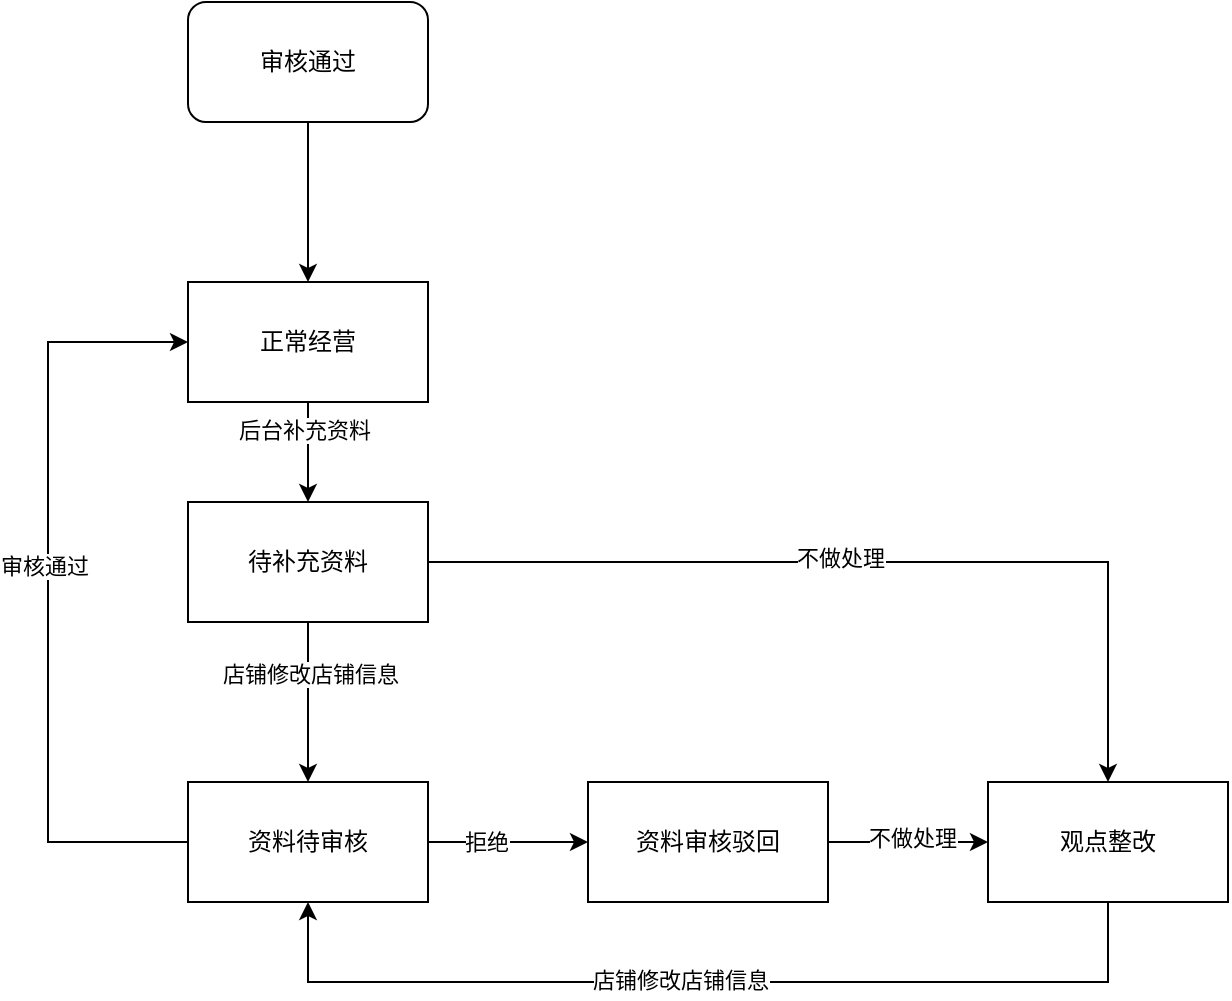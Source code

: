 <mxfile version="28.1.0">
  <diagram name="第 1 页" id="imAsda0NH_z6L8WQzGrv">
    <mxGraphModel dx="1426" dy="838" grid="1" gridSize="10" guides="1" tooltips="1" connect="1" arrows="1" fold="1" page="1" pageScale="1" pageWidth="827" pageHeight="1169" math="0" shadow="0">
      <root>
        <mxCell id="0" />
        <mxCell id="1" parent="0" />
        <mxCell id="I7lsxN3QOF1V1FdQuKwC-2" style="edgeStyle=orthogonalEdgeStyle;rounded=0;orthogonalLoop=1;jettySize=auto;html=1;" edge="1" parent="1" source="I7lsxN3QOF1V1FdQuKwC-1">
          <mxGeometry relative="1" as="geometry">
            <mxPoint x="250" y="230" as="targetPoint" />
          </mxGeometry>
        </mxCell>
        <mxCell id="I7lsxN3QOF1V1FdQuKwC-1" value="审核通过" style="rounded=1;whiteSpace=wrap;html=1;" vertex="1" parent="1">
          <mxGeometry x="190" y="90" width="120" height="60" as="geometry" />
        </mxCell>
        <mxCell id="I7lsxN3QOF1V1FdQuKwC-6" value="" style="edgeStyle=orthogonalEdgeStyle;rounded=0;orthogonalLoop=1;jettySize=auto;html=1;" edge="1" parent="1" source="I7lsxN3QOF1V1FdQuKwC-3" target="I7lsxN3QOF1V1FdQuKwC-5">
          <mxGeometry relative="1" as="geometry" />
        </mxCell>
        <mxCell id="I7lsxN3QOF1V1FdQuKwC-21" value="后台补充资料" style="edgeLabel;html=1;align=center;verticalAlign=middle;resizable=0;points=[];" vertex="1" connectable="0" parent="I7lsxN3QOF1V1FdQuKwC-6">
          <mxGeometry x="-0.44" y="-2" relative="1" as="geometry">
            <mxPoint as="offset" />
          </mxGeometry>
        </mxCell>
        <mxCell id="I7lsxN3QOF1V1FdQuKwC-3" value="正常经营" style="rounded=0;whiteSpace=wrap;html=1;" vertex="1" parent="1">
          <mxGeometry x="190" y="230" width="120" height="60" as="geometry" />
        </mxCell>
        <mxCell id="I7lsxN3QOF1V1FdQuKwC-9" value="" style="edgeStyle=orthogonalEdgeStyle;rounded=0;orthogonalLoop=1;jettySize=auto;html=1;" edge="1" parent="1" source="I7lsxN3QOF1V1FdQuKwC-5" target="I7lsxN3QOF1V1FdQuKwC-8">
          <mxGeometry relative="1" as="geometry" />
        </mxCell>
        <mxCell id="I7lsxN3QOF1V1FdQuKwC-23" value="店铺修改店铺信息" style="edgeLabel;html=1;align=center;verticalAlign=middle;resizable=0;points=[];" vertex="1" connectable="0" parent="I7lsxN3QOF1V1FdQuKwC-9">
          <mxGeometry x="-0.35" y="1" relative="1" as="geometry">
            <mxPoint as="offset" />
          </mxGeometry>
        </mxCell>
        <mxCell id="I7lsxN3QOF1V1FdQuKwC-14" style="edgeStyle=orthogonalEdgeStyle;rounded=0;orthogonalLoop=1;jettySize=auto;html=1;" edge="1" parent="1" source="I7lsxN3QOF1V1FdQuKwC-5" target="I7lsxN3QOF1V1FdQuKwC-12">
          <mxGeometry relative="1" as="geometry" />
        </mxCell>
        <mxCell id="I7lsxN3QOF1V1FdQuKwC-15" value="不做处理" style="edgeLabel;html=1;align=center;verticalAlign=middle;resizable=0;points=[];" vertex="1" connectable="0" parent="I7lsxN3QOF1V1FdQuKwC-14">
          <mxGeometry x="-0.084" y="2" relative="1" as="geometry">
            <mxPoint as="offset" />
          </mxGeometry>
        </mxCell>
        <mxCell id="I7lsxN3QOF1V1FdQuKwC-5" value="待补充资料" style="whiteSpace=wrap;html=1;rounded=0;" vertex="1" parent="1">
          <mxGeometry x="190" y="340" width="120" height="60" as="geometry" />
        </mxCell>
        <mxCell id="I7lsxN3QOF1V1FdQuKwC-11" value="" style="edgeStyle=orthogonalEdgeStyle;rounded=0;orthogonalLoop=1;jettySize=auto;html=1;" edge="1" parent="1" source="I7lsxN3QOF1V1FdQuKwC-8" target="I7lsxN3QOF1V1FdQuKwC-10">
          <mxGeometry relative="1" as="geometry" />
        </mxCell>
        <mxCell id="I7lsxN3QOF1V1FdQuKwC-20" value="拒绝" style="edgeLabel;html=1;align=center;verticalAlign=middle;resizable=0;points=[];" vertex="1" connectable="0" parent="I7lsxN3QOF1V1FdQuKwC-11">
          <mxGeometry x="-0.275" relative="1" as="geometry">
            <mxPoint as="offset" />
          </mxGeometry>
        </mxCell>
        <mxCell id="I7lsxN3QOF1V1FdQuKwC-18" style="edgeStyle=orthogonalEdgeStyle;rounded=0;orthogonalLoop=1;jettySize=auto;html=1;entryX=0;entryY=0.5;entryDx=0;entryDy=0;" edge="1" parent="1" source="I7lsxN3QOF1V1FdQuKwC-8" target="I7lsxN3QOF1V1FdQuKwC-3">
          <mxGeometry relative="1" as="geometry">
            <Array as="points">
              <mxPoint x="120" y="510" />
              <mxPoint x="120" y="260" />
            </Array>
          </mxGeometry>
        </mxCell>
        <mxCell id="I7lsxN3QOF1V1FdQuKwC-19" value="审核通过" style="edgeLabel;html=1;align=center;verticalAlign=middle;resizable=0;points=[];" vertex="1" connectable="0" parent="I7lsxN3QOF1V1FdQuKwC-18">
          <mxGeometry x="0.067" y="2" relative="1" as="geometry">
            <mxPoint as="offset" />
          </mxGeometry>
        </mxCell>
        <mxCell id="I7lsxN3QOF1V1FdQuKwC-8" value="资料待审核" style="whiteSpace=wrap;html=1;rounded=0;" vertex="1" parent="1">
          <mxGeometry x="190" y="480" width="120" height="60" as="geometry" />
        </mxCell>
        <mxCell id="I7lsxN3QOF1V1FdQuKwC-13" value="" style="edgeStyle=orthogonalEdgeStyle;rounded=0;orthogonalLoop=1;jettySize=auto;html=1;" edge="1" parent="1" source="I7lsxN3QOF1V1FdQuKwC-10" target="I7lsxN3QOF1V1FdQuKwC-12">
          <mxGeometry relative="1" as="geometry" />
        </mxCell>
        <mxCell id="I7lsxN3QOF1V1FdQuKwC-16" value="不做处理" style="edgeLabel;html=1;align=center;verticalAlign=middle;resizable=0;points=[];" vertex="1" connectable="0" parent="I7lsxN3QOF1V1FdQuKwC-13">
          <mxGeometry x="0.05" y="2" relative="1" as="geometry">
            <mxPoint as="offset" />
          </mxGeometry>
        </mxCell>
        <mxCell id="I7lsxN3QOF1V1FdQuKwC-10" value="资料审核驳回" style="whiteSpace=wrap;html=1;rounded=0;" vertex="1" parent="1">
          <mxGeometry x="390" y="480" width="120" height="60" as="geometry" />
        </mxCell>
        <mxCell id="I7lsxN3QOF1V1FdQuKwC-24" style="edgeStyle=orthogonalEdgeStyle;rounded=0;orthogonalLoop=1;jettySize=auto;html=1;entryX=0.5;entryY=1;entryDx=0;entryDy=0;" edge="1" parent="1" source="I7lsxN3QOF1V1FdQuKwC-12" target="I7lsxN3QOF1V1FdQuKwC-8">
          <mxGeometry relative="1" as="geometry">
            <Array as="points">
              <mxPoint x="650" y="580" />
              <mxPoint x="250" y="580" />
            </Array>
          </mxGeometry>
        </mxCell>
        <mxCell id="I7lsxN3QOF1V1FdQuKwC-25" value="店铺修改店铺信息" style="edgeLabel;html=1;align=center;verticalAlign=middle;resizable=0;points=[];" vertex="1" connectable="0" parent="I7lsxN3QOF1V1FdQuKwC-24">
          <mxGeometry x="0.058" y="-1" relative="1" as="geometry">
            <mxPoint as="offset" />
          </mxGeometry>
        </mxCell>
        <mxCell id="I7lsxN3QOF1V1FdQuKwC-12" value="观点整改" style="whiteSpace=wrap;html=1;rounded=0;" vertex="1" parent="1">
          <mxGeometry x="590" y="480" width="120" height="60" as="geometry" />
        </mxCell>
      </root>
    </mxGraphModel>
  </diagram>
</mxfile>
